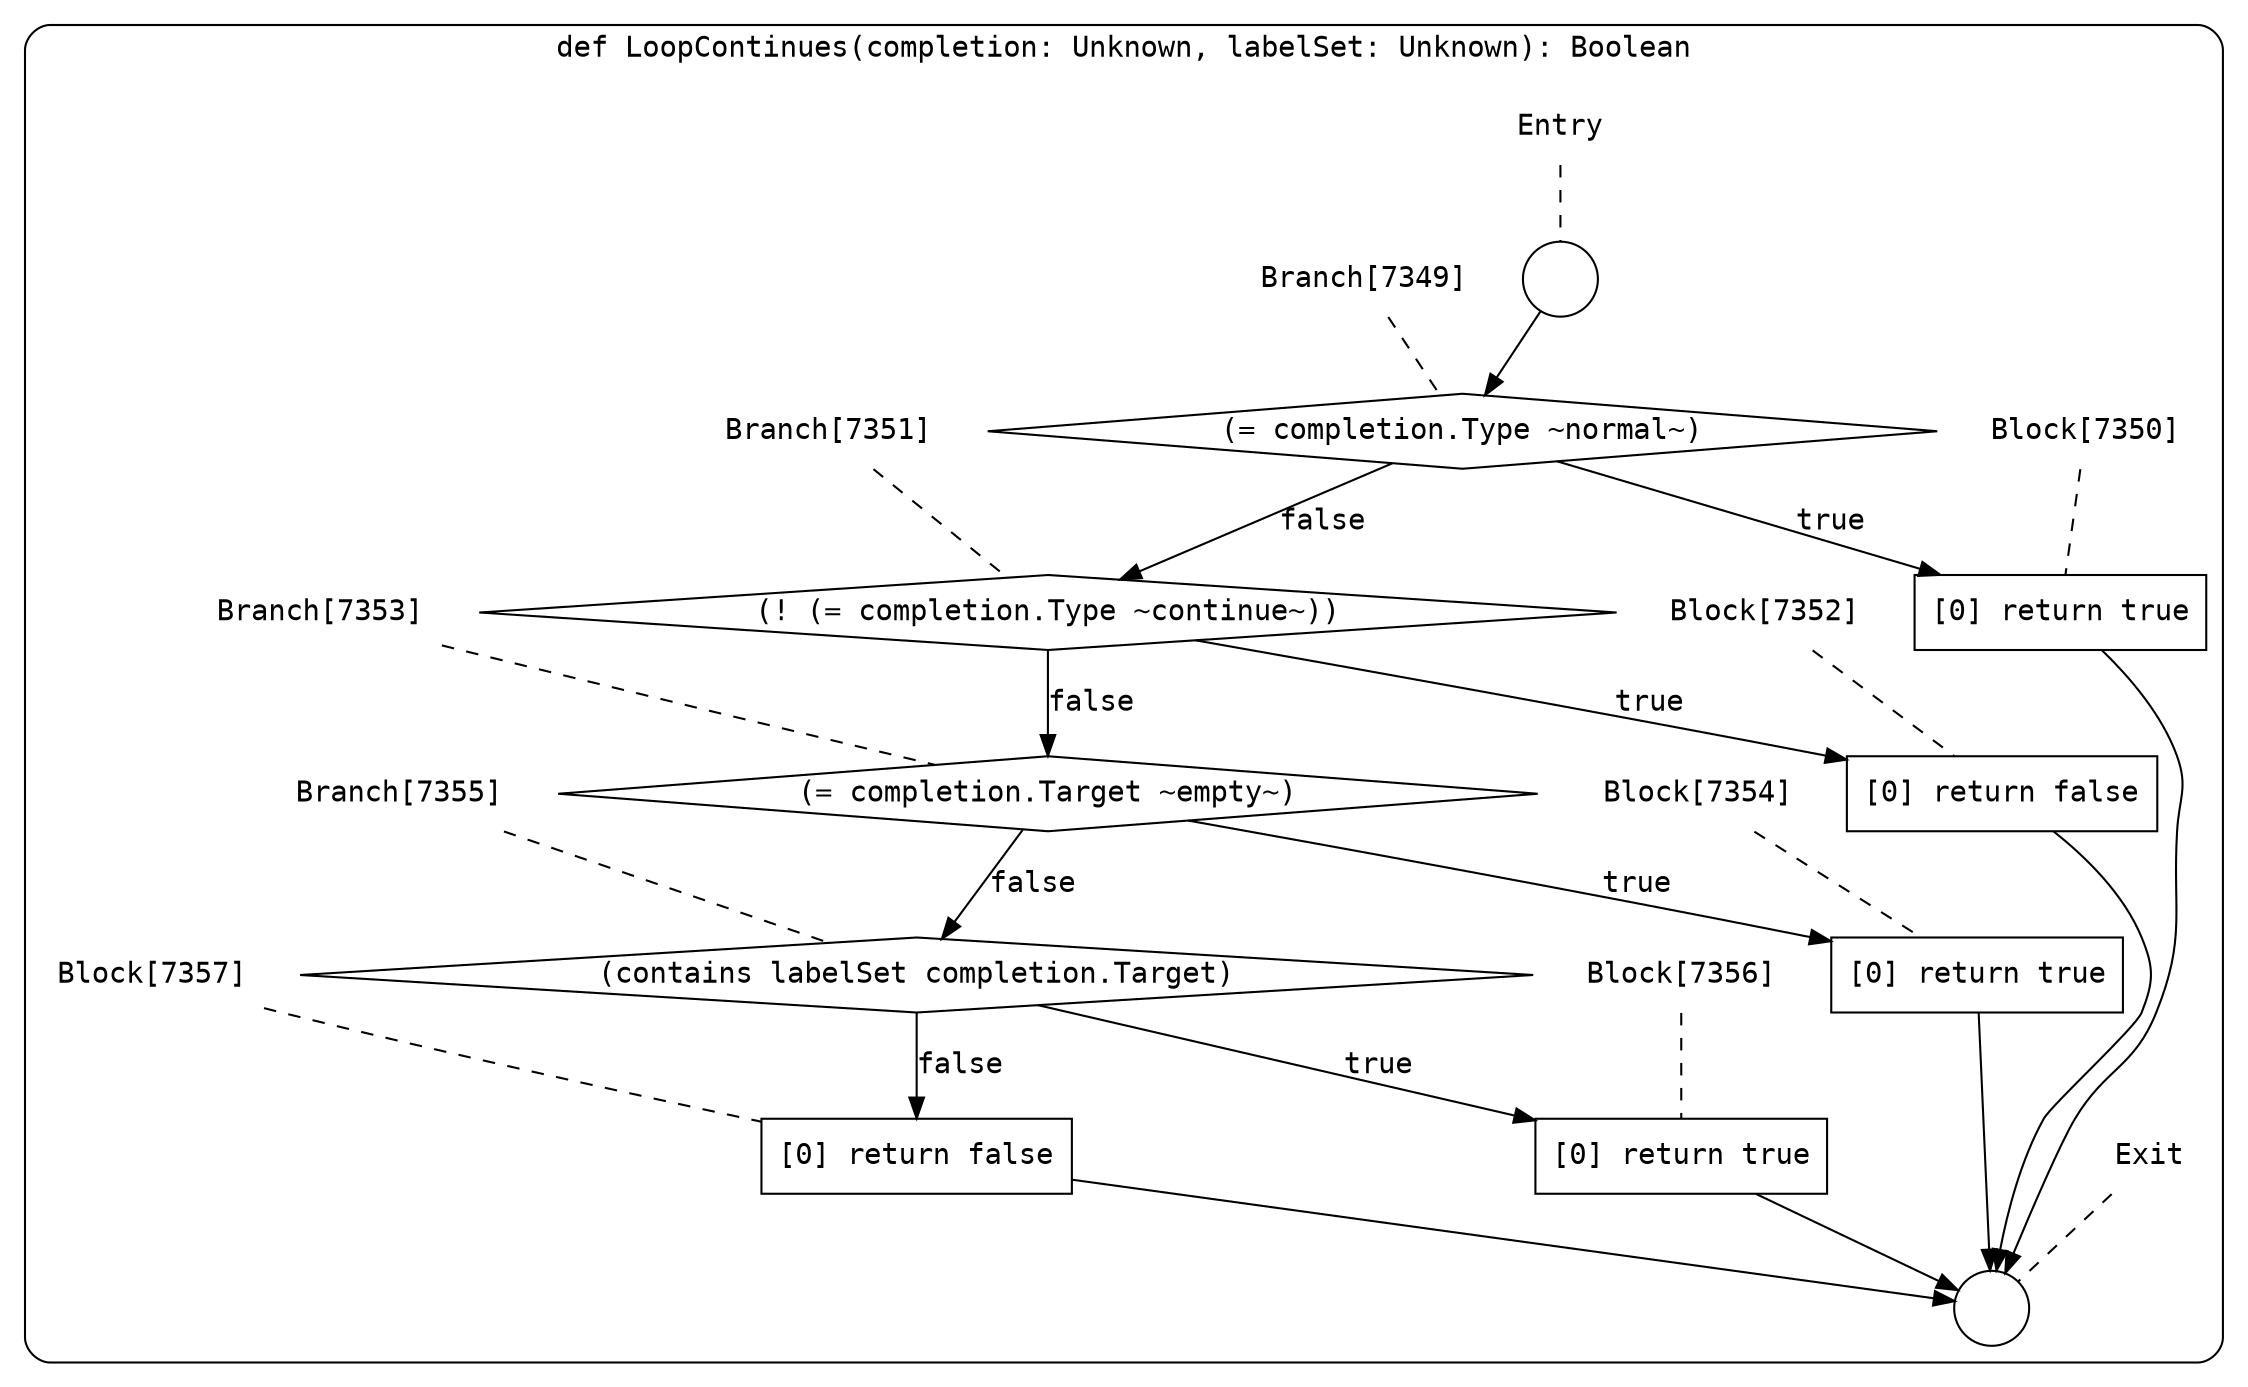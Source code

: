 digraph {
  graph [fontname = "Consolas"]
  node [fontname = "Consolas"]
  edge [fontname = "Consolas"]
  subgraph cluster1408 {
    label = "def LoopContinues(completion: Unknown, labelSet: Unknown): Boolean"
    style = rounded
    cluster1408_entry_name [shape=none, label=<<font color="black">Entry</font>>]
    cluster1408_entry_name -> cluster1408_entry [arrowhead=none, color="black", style=dashed]
    cluster1408_entry [shape=circle label=" " color="black" fillcolor="white" style=filled]
    cluster1408_entry -> node7349 [color="black"]
    cluster1408_exit_name [shape=none, label=<<font color="black">Exit</font>>]
    cluster1408_exit_name -> cluster1408_exit [arrowhead=none, color="black", style=dashed]
    cluster1408_exit [shape=circle label=" " color="black" fillcolor="white" style=filled]
    node7349_name [shape=none, label=<<font color="black">Branch[7349]</font>>]
    node7349_name -> node7349 [arrowhead=none, color="black", style=dashed]
    node7349 [shape=diamond, label=<<font color="black">(= completion.Type ~normal~)</font>> color="black" fillcolor="white", style=filled]
    node7349 -> node7350 [label=<<font color="black">true</font>> color="black"]
    node7349 -> node7351 [label=<<font color="black">false</font>> color="black"]
    node7350_name [shape=none, label=<<font color="black">Block[7350]</font>>]
    node7350_name -> node7350 [arrowhead=none, color="black", style=dashed]
    node7350 [shape=box, label=<<font color="black">[0] return true<BR ALIGN="LEFT"/></font>> color="black" fillcolor="white", style=filled]
    node7350 -> cluster1408_exit [color="black"]
    node7351_name [shape=none, label=<<font color="black">Branch[7351]</font>>]
    node7351_name -> node7351 [arrowhead=none, color="black", style=dashed]
    node7351 [shape=diamond, label=<<font color="black">(! (= completion.Type ~continue~))</font>> color="black" fillcolor="white", style=filled]
    node7351 -> node7352 [label=<<font color="black">true</font>> color="black"]
    node7351 -> node7353 [label=<<font color="black">false</font>> color="black"]
    node7352_name [shape=none, label=<<font color="black">Block[7352]</font>>]
    node7352_name -> node7352 [arrowhead=none, color="black", style=dashed]
    node7352 [shape=box, label=<<font color="black">[0] return false<BR ALIGN="LEFT"/></font>> color="black" fillcolor="white", style=filled]
    node7352 -> cluster1408_exit [color="black"]
    node7353_name [shape=none, label=<<font color="black">Branch[7353]</font>>]
    node7353_name -> node7353 [arrowhead=none, color="black", style=dashed]
    node7353 [shape=diamond, label=<<font color="black">(= completion.Target ~empty~)</font>> color="black" fillcolor="white", style=filled]
    node7353 -> node7354 [label=<<font color="black">true</font>> color="black"]
    node7353 -> node7355 [label=<<font color="black">false</font>> color="black"]
    node7354_name [shape=none, label=<<font color="black">Block[7354]</font>>]
    node7354_name -> node7354 [arrowhead=none, color="black", style=dashed]
    node7354 [shape=box, label=<<font color="black">[0] return true<BR ALIGN="LEFT"/></font>> color="black" fillcolor="white", style=filled]
    node7354 -> cluster1408_exit [color="black"]
    node7355_name [shape=none, label=<<font color="black">Branch[7355]</font>>]
    node7355_name -> node7355 [arrowhead=none, color="black", style=dashed]
    node7355 [shape=diamond, label=<<font color="black">(contains labelSet completion.Target)</font>> color="black" fillcolor="white", style=filled]
    node7355 -> node7356 [label=<<font color="black">true</font>> color="black"]
    node7355 -> node7357 [label=<<font color="black">false</font>> color="black"]
    node7356_name [shape=none, label=<<font color="black">Block[7356]</font>>]
    node7356_name -> node7356 [arrowhead=none, color="black", style=dashed]
    node7356 [shape=box, label=<<font color="black">[0] return true<BR ALIGN="LEFT"/></font>> color="black" fillcolor="white", style=filled]
    node7356 -> cluster1408_exit [color="black"]
    node7357_name [shape=none, label=<<font color="black">Block[7357]</font>>]
    node7357_name -> node7357 [arrowhead=none, color="black", style=dashed]
    node7357 [shape=box, label=<<font color="black">[0] return false<BR ALIGN="LEFT"/></font>> color="black" fillcolor="white", style=filled]
    node7357 -> cluster1408_exit [color="black"]
  }
}